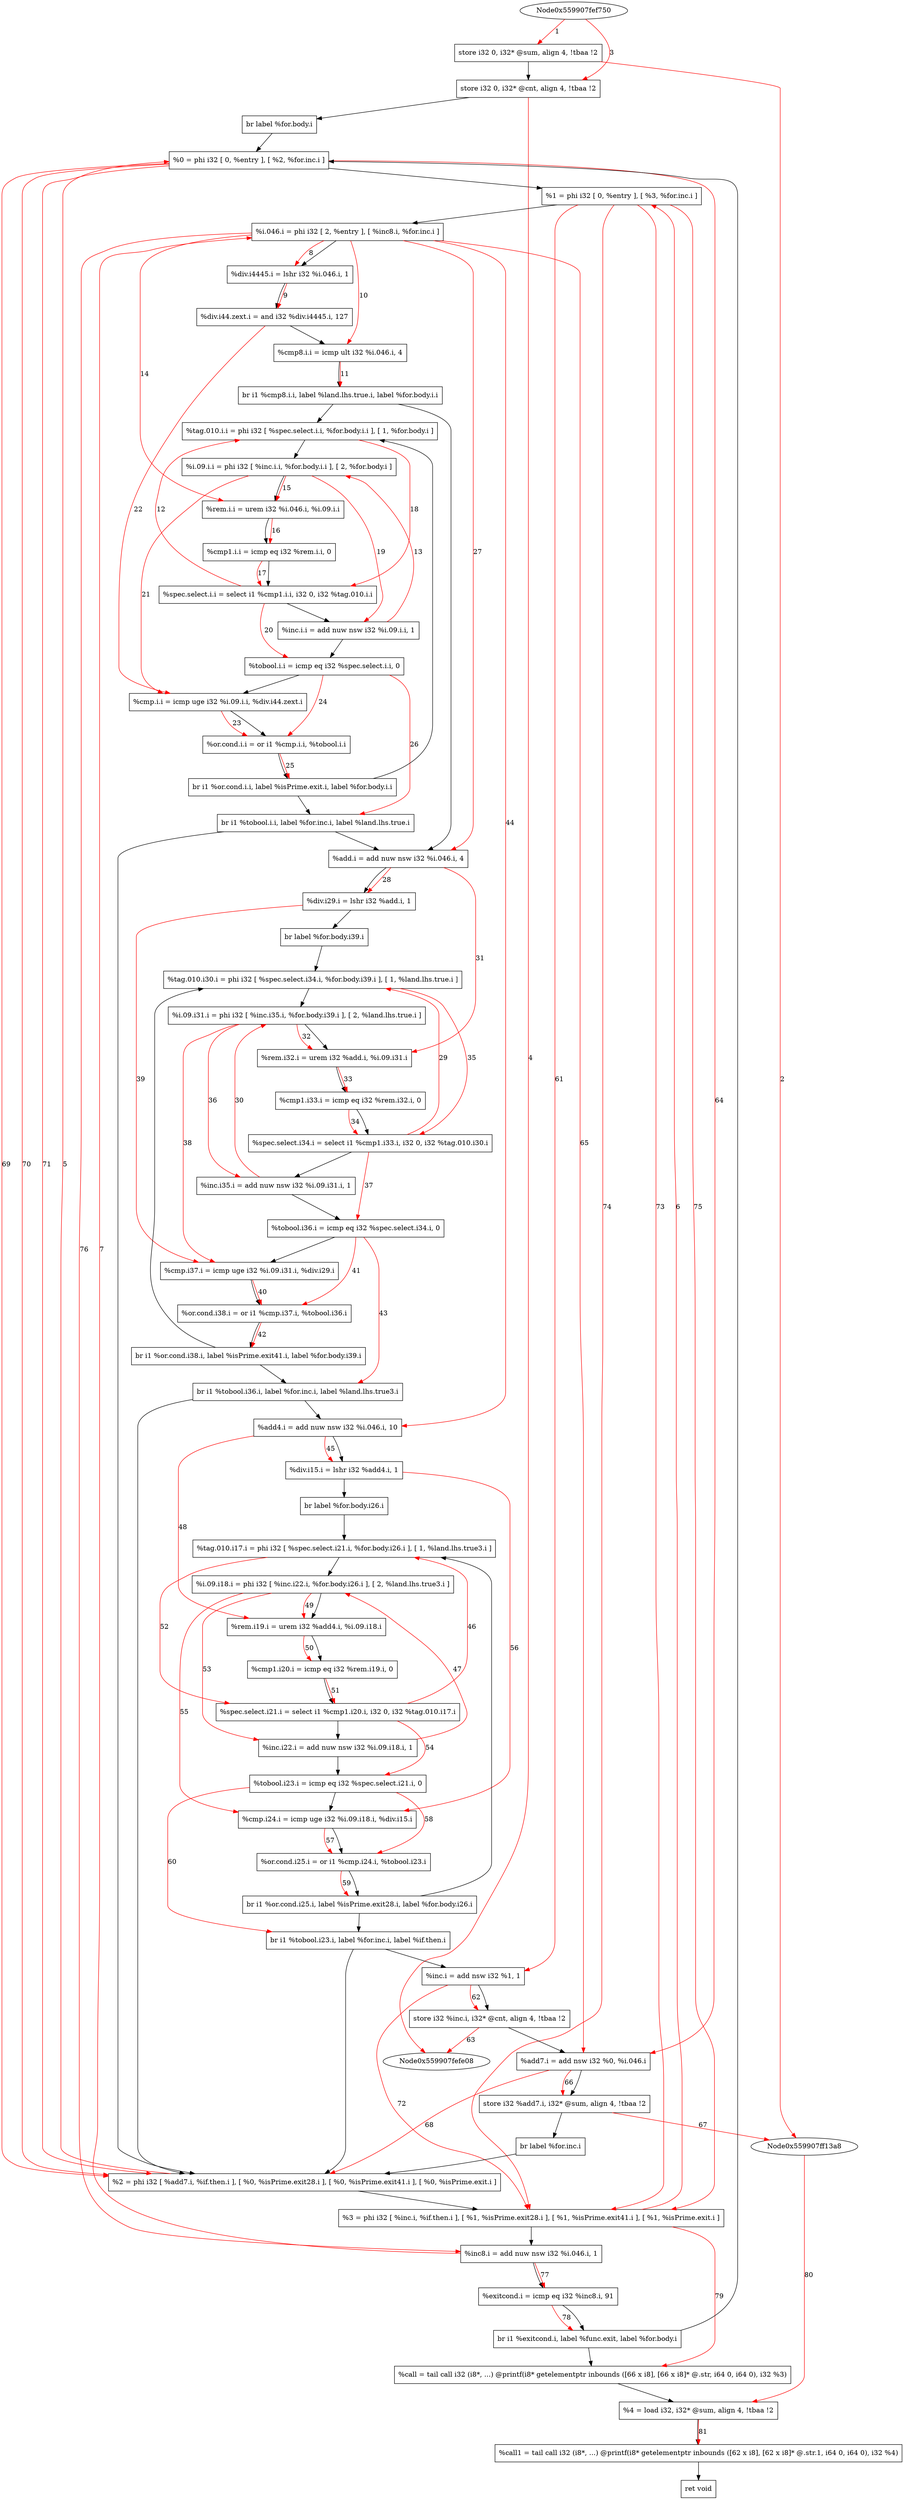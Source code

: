 digraph "CDFG for'main' function" {
	Node0x559907ff7ed0[shape=record, label="  store i32 0, i32* @sum, align 4, !tbaa !2"]
	Node0x559907ff7f50[shape=record, label="  store i32 0, i32* @cnt, align 4, !tbaa !2"]
	Node0x559907ff2f08[shape=record, label="  br label %for.body.i"]
	Node0x559907ff8118[shape=record, label="  %0 = phi i32 [ 0, %entry ], [ %2, %for.inc.i ]"]
	Node0x559907ff8248[shape=record, label="  %1 = phi i32 [ 0, %entry ], [ %3, %for.inc.i ]"]
	Node0x559907ff8398[shape=record, label="  %i.046.i = phi i32 [ 2, %entry ], [ %inc8.i, %for.inc.i ]"]
	Node0x559907ff8480[shape=record, label="  %div.i4445.i = lshr i32 %i.046.i, 1"]
	Node0x559907ff8520[shape=record, label="  %div.i44.zext.i = and i32 %div.i4445.i, 127"]
	Node0x559907ff85c0[shape=record, label="  %cmp8.i.i = icmp ult i32 %i.046.i, 4"]
	Node0x559907ff8838[shape=record, label="  br i1 %cmp8.i.i, label %land.lhs.true.i, label %for.body.i.i"]
	Node0x559907ff88e8[shape=record, label="  %tag.010.i.i = phi i32 [ %spec.select.i.i, %for.body.i.i ], [ 1, %for.body.i ]"]
	Node0x559907ff8a68[shape=record, label="  %i.09.i.i = phi i32 [ %inc.i.i, %for.body.i.i ], [ 2, %for.body.i ]"]
	Node0x559907ff8b60[shape=record, label="  %rem.i.i = urem i32 %i.046.i, %i.09.i.i"]
	Node0x559907ff8bf0[shape=record, label="  %cmp1.i.i = icmp eq i32 %rem.i.i, 0"]
	Node0x559907ff8e48[shape=record, label="  %spec.select.i.i = select i1 %cmp1.i.i, i32 0, i32 %tag.010.i.i"]
	Node0x559907ff8ec0[shape=record, label="  %inc.i.i = add nuw nsw i32 %i.09.i.i, 1"]
	Node0x559907ff8f30[shape=record, label="  %tobool.i.i = icmp eq i32 %spec.select.i.i, 0"]
	Node0x559907ff8fa0[shape=record, label="  %cmp.i.i = icmp uge i32 %i.09.i.i, %div.i44.zext.i"]
	Node0x559907ff9030[shape=record, label="  %or.cond.i.i = or i1 %cmp.i.i, %tobool.i.i"]
	Node0x559907ff9138[shape=record, label="  br i1 %or.cond.i.i, label %isPrime.exit.i, label %for.body.i.i"]
	Node0x559907ff91f8[shape=record, label="  br i1 %tobool.i.i, label %for.inc.i, label %land.lhs.true.i"]
	Node0x559907ff9270[shape=record, label="  %add.i = add nuw nsw i32 %i.046.i, 4"]
	Node0x559907ff4000[shape=record, label="  %div.i29.i = lshr i32 %add.i, 1"]
	Node0x559907ff8a18[shape=record, label="  br label %for.body.i39.i"]
	Node0x559907ff4178[shape=record, label="  %tag.010.i30.i = phi i32 [ %spec.select.i34.i, %for.body.i39.i ], [ 1, %land.lhs.true.i ]"]
	Node0x559907ff42a8[shape=record, label="  %i.09.i31.i = phi i32 [ %inc.i35.i, %for.body.i39.i ], [ 2, %land.lhs.true.i ]"]
	Node0x559907ff4370[shape=record, label="  %rem.i32.i = urem i32 %add.i, %i.09.i31.i"]
	Node0x559907ff4730[shape=record, label="  %cmp1.i33.i = icmp eq i32 %rem.i32.i, 0"]
	Node0x559907ffa328[shape=record, label="  %spec.select.i34.i = select i1 %cmp1.i33.i, i32 0, i32 %tag.010.i30.i"]
	Node0x559907ffa3a0[shape=record, label="  %inc.i35.i = add nuw nsw i32 %i.09.i31.i, 1"]
	Node0x559907ffa410[shape=record, label="  %tobool.i36.i = icmp eq i32 %spec.select.i34.i, 0"]
	Node0x559907ffa480[shape=record, label="  %cmp.i37.i = icmp uge i32 %i.09.i31.i, %div.i29.i"]
	Node0x559907ffa4f0[shape=record, label="  %or.cond.i38.i = or i1 %cmp.i37.i, %tobool.i36.i"]
	Node0x559907ffa658[shape=record, label="  br i1 %or.cond.i38.i, label %isPrime.exit41.i, label %for.body.i39.i"]
	Node0x559907ffa798[shape=record, label="  br i1 %tobool.i36.i, label %for.inc.i, label %land.lhs.true3.i"]
	Node0x559907ffa810[shape=record, label="  %add4.i = add nuw nsw i32 %i.046.i, 10"]
	Node0x559907ffa880[shape=record, label="  %div.i15.i = lshr i32 %add4.i, 1"]
	Node0x559907ff86c8[shape=record, label="  br label %for.body.i26.i"]
	Node0x559907ffa9f8[shape=record, label="  %tag.010.i17.i = phi i32 [ %spec.select.i21.i, %for.body.i26.i ], [ 1, %land.lhs.true3.i ]"]
	Node0x559907ffab88[shape=record, label="  %i.09.i18.i = phi i32 [ %inc.i22.i, %for.body.i26.i ], [ 2, %land.lhs.true3.i ]"]
	Node0x559907ffac50[shape=record, label="  %rem.i19.i = urem i32 %add4.i, %i.09.i18.i"]
	Node0x559907ffacc0[shape=record, label="  %cmp1.i20.i = icmp eq i32 %rem.i19.i, 0"]
	Node0x559907ffada8[shape=record, label="  %spec.select.i21.i = select i1 %cmp1.i20.i, i32 0, i32 %tag.010.i17.i"]
	Node0x559907ffae20[shape=record, label="  %inc.i22.i = add nuw nsw i32 %i.09.i18.i, 1"]
	Node0x559907ffae90[shape=record, label="  %tobool.i23.i = icmp eq i32 %spec.select.i21.i, 0"]
	Node0x559907ffaf00[shape=record, label="  %cmp.i24.i = icmp uge i32 %i.09.i18.i, %div.i15.i"]
	Node0x559907ffaf70[shape=record, label="  %or.cond.i25.i = or i1 %cmp.i24.i, %tobool.i23.i"]
	Node0x559907ffb0d8[shape=record, label="  br i1 %or.cond.i25.i, label %isPrime.exit28.i, label %for.body.i26.i"]
	Node0x559907ffb1b8[shape=record, label="  br i1 %tobool.i23.i, label %for.inc.i, label %if.then.i"]
	Node0x559907ffb230[shape=record, label="  %inc.i = add nsw i32 %1, 1"]
	Node0x559907ffb2a0[shape=record, label="  store i32 %inc.i, i32* @cnt, align 4, !tbaa !2"]
	Node0x559907ffb320[shape=record, label="  %add7.i = add nsw i32 %0, %i.046.i"]
	Node0x559907ffb9d0[shape=record, label="  store i32 %add7.i, i32* @sum, align 4, !tbaa !2"]
	Node0x559907ffaad8[shape=record, label="  br label %for.inc.i"]
	Node0x559907ffba58[shape=record, label="  %2 = phi i32 [ %add7.i, %if.then.i ], [ %0, %isPrime.exit28.i ], [ %0, %isPrime.exit41.i ], [ %0, %isPrime.exit.i ]"]
	Node0x559907ffbb38[shape=record, label="  %3 = phi i32 [ %inc.i, %if.then.i ], [ %1, %isPrime.exit28.i ], [ %1, %isPrime.exit41.i ], [ %1, %isPrime.exit.i ]"]
	Node0x559907ffbc40[shape=record, label="  %inc8.i = add nuw nsw i32 %i.046.i, 1"]
	Node0x559907ffbcb0[shape=record, label="  %exitcond.i = icmp eq i32 %inc8.i, 91"]
	Node0x559907ffbd88[shape=record, label="  br i1 %exitcond.i, label %func.exit, label %for.body.i"]
	Node0x559907ffc138[shape=record, label="  %call = tail call i32 (i8*, ...) @printf(i8* getelementptr inbounds ([66 x i8], [66 x i8]* @.str, i64 0, i64 0), i32 %3)"]
	Node0x559907ff2548[shape=record, label="  %4 = load i32, i32* @sum, align 4, !tbaa !2"]
	Node0x559907ffc338[shape=record, label="  %call1 = tail call i32 (i8*, ...) @printf(i8* getelementptr inbounds ([62 x i8], [62 x i8]* @.str.1, i64 0, i64 0), i32 %4)"]
	Node0x559907ff8200[shape=record, label="  ret void"]
	Node0x559907ff7ed0 -> Node0x559907ff7f50
	Node0x559907ff7f50 -> Node0x559907ff2f08
	Node0x559907ff2f08 -> Node0x559907ff8118
	Node0x559907ff8118 -> Node0x559907ff8248
	Node0x559907ff8248 -> Node0x559907ff8398
	Node0x559907ff8398 -> Node0x559907ff8480
	Node0x559907ff8480 -> Node0x559907ff8520
	Node0x559907ff8520 -> Node0x559907ff85c0
	Node0x559907ff85c0 -> Node0x559907ff8838
	Node0x559907ff8838 -> Node0x559907ff9270
	Node0x559907ff8838 -> Node0x559907ff88e8
	Node0x559907ff88e8 -> Node0x559907ff8a68
	Node0x559907ff8a68 -> Node0x559907ff8b60
	Node0x559907ff8b60 -> Node0x559907ff8bf0
	Node0x559907ff8bf0 -> Node0x559907ff8e48
	Node0x559907ff8e48 -> Node0x559907ff8ec0
	Node0x559907ff8ec0 -> Node0x559907ff8f30
	Node0x559907ff8f30 -> Node0x559907ff8fa0
	Node0x559907ff8fa0 -> Node0x559907ff9030
	Node0x559907ff9030 -> Node0x559907ff9138
	Node0x559907ff9138 -> Node0x559907ff91f8
	Node0x559907ff9138 -> Node0x559907ff88e8
	Node0x559907ff91f8 -> Node0x559907ffba58
	Node0x559907ff91f8 -> Node0x559907ff9270
	Node0x559907ff9270 -> Node0x559907ff4000
	Node0x559907ff4000 -> Node0x559907ff8a18
	Node0x559907ff8a18 -> Node0x559907ff4178
	Node0x559907ff4178 -> Node0x559907ff42a8
	Node0x559907ff42a8 -> Node0x559907ff4370
	Node0x559907ff4370 -> Node0x559907ff4730
	Node0x559907ff4730 -> Node0x559907ffa328
	Node0x559907ffa328 -> Node0x559907ffa3a0
	Node0x559907ffa3a0 -> Node0x559907ffa410
	Node0x559907ffa410 -> Node0x559907ffa480
	Node0x559907ffa480 -> Node0x559907ffa4f0
	Node0x559907ffa4f0 -> Node0x559907ffa658
	Node0x559907ffa658 -> Node0x559907ffa798
	Node0x559907ffa658 -> Node0x559907ff4178
	Node0x559907ffa798 -> Node0x559907ffba58
	Node0x559907ffa798 -> Node0x559907ffa810
	Node0x559907ffa810 -> Node0x559907ffa880
	Node0x559907ffa880 -> Node0x559907ff86c8
	Node0x559907ff86c8 -> Node0x559907ffa9f8
	Node0x559907ffa9f8 -> Node0x559907ffab88
	Node0x559907ffab88 -> Node0x559907ffac50
	Node0x559907ffac50 -> Node0x559907ffacc0
	Node0x559907ffacc0 -> Node0x559907ffada8
	Node0x559907ffada8 -> Node0x559907ffae20
	Node0x559907ffae20 -> Node0x559907ffae90
	Node0x559907ffae90 -> Node0x559907ffaf00
	Node0x559907ffaf00 -> Node0x559907ffaf70
	Node0x559907ffaf70 -> Node0x559907ffb0d8
	Node0x559907ffb0d8 -> Node0x559907ffb1b8
	Node0x559907ffb0d8 -> Node0x559907ffa9f8
	Node0x559907ffb1b8 -> Node0x559907ffba58
	Node0x559907ffb1b8 -> Node0x559907ffb230
	Node0x559907ffb230 -> Node0x559907ffb2a0
	Node0x559907ffb2a0 -> Node0x559907ffb320
	Node0x559907ffb320 -> Node0x559907ffb9d0
	Node0x559907ffb9d0 -> Node0x559907ffaad8
	Node0x559907ffaad8 -> Node0x559907ffba58
	Node0x559907ffba58 -> Node0x559907ffbb38
	Node0x559907ffbb38 -> Node0x559907ffbc40
	Node0x559907ffbc40 -> Node0x559907ffbcb0
	Node0x559907ffbcb0 -> Node0x559907ffbd88
	Node0x559907ffbd88 -> Node0x559907ffc138
	Node0x559907ffbd88 -> Node0x559907ff8118
	Node0x559907ffc138 -> Node0x559907ff2548
	Node0x559907ff2548 -> Node0x559907ffc338
	Node0x559907ffc338 -> Node0x559907ff8200
edge [color=red]
	Node0x559907fef750 -> Node0x559907ff7ed0[label="1"]
	Node0x559907ff7ed0 -> Node0x559907ff13a8[label="2"]
	Node0x559907fef750 -> Node0x559907ff7f50[label="3"]
	Node0x559907ff7f50 -> Node0x559907fefe08[label="4"]
	Node0x559907ffba58 -> Node0x559907ff8118[label="5"]
	Node0x559907ffbb38 -> Node0x559907ff8248[label="6"]
	Node0x559907ffbc40 -> Node0x559907ff8398[label="7"]
	Node0x559907ff8398 -> Node0x559907ff8480[label="8"]
	Node0x559907ff8480 -> Node0x559907ff8520[label="9"]
	Node0x559907ff8398 -> Node0x559907ff85c0[label="10"]
	Node0x559907ff85c0 -> Node0x559907ff8838[label="11"]
	Node0x559907ff8e48 -> Node0x559907ff88e8[label="12"]
	Node0x559907ff8ec0 -> Node0x559907ff8a68[label="13"]
	Node0x559907ff8398 -> Node0x559907ff8b60[label="14"]
	Node0x559907ff8a68 -> Node0x559907ff8b60[label="15"]
	Node0x559907ff8b60 -> Node0x559907ff8bf0[label="16"]
	Node0x559907ff8bf0 -> Node0x559907ff8e48[label="17"]
	Node0x559907ff88e8 -> Node0x559907ff8e48[label="18"]
	Node0x559907ff8a68 -> Node0x559907ff8ec0[label="19"]
	Node0x559907ff8e48 -> Node0x559907ff8f30[label="20"]
	Node0x559907ff8a68 -> Node0x559907ff8fa0[label="21"]
	Node0x559907ff8520 -> Node0x559907ff8fa0[label="22"]
	Node0x559907ff8fa0 -> Node0x559907ff9030[label="23"]
	Node0x559907ff8f30 -> Node0x559907ff9030[label="24"]
	Node0x559907ff9030 -> Node0x559907ff9138[label="25"]
	Node0x559907ff8f30 -> Node0x559907ff91f8[label="26"]
	Node0x559907ff8398 -> Node0x559907ff9270[label="27"]
	Node0x559907ff9270 -> Node0x559907ff4000[label="28"]
	Node0x559907ffa328 -> Node0x559907ff4178[label="29"]
	Node0x559907ffa3a0 -> Node0x559907ff42a8[label="30"]
	Node0x559907ff9270 -> Node0x559907ff4370[label="31"]
	Node0x559907ff42a8 -> Node0x559907ff4370[label="32"]
	Node0x559907ff4370 -> Node0x559907ff4730[label="33"]
	Node0x559907ff4730 -> Node0x559907ffa328[label="34"]
	Node0x559907ff4178 -> Node0x559907ffa328[label="35"]
	Node0x559907ff42a8 -> Node0x559907ffa3a0[label="36"]
	Node0x559907ffa328 -> Node0x559907ffa410[label="37"]
	Node0x559907ff42a8 -> Node0x559907ffa480[label="38"]
	Node0x559907ff4000 -> Node0x559907ffa480[label="39"]
	Node0x559907ffa480 -> Node0x559907ffa4f0[label="40"]
	Node0x559907ffa410 -> Node0x559907ffa4f0[label="41"]
	Node0x559907ffa4f0 -> Node0x559907ffa658[label="42"]
	Node0x559907ffa410 -> Node0x559907ffa798[label="43"]
	Node0x559907ff8398 -> Node0x559907ffa810[label="44"]
	Node0x559907ffa810 -> Node0x559907ffa880[label="45"]
	Node0x559907ffada8 -> Node0x559907ffa9f8[label="46"]
	Node0x559907ffae20 -> Node0x559907ffab88[label="47"]
	Node0x559907ffa810 -> Node0x559907ffac50[label="48"]
	Node0x559907ffab88 -> Node0x559907ffac50[label="49"]
	Node0x559907ffac50 -> Node0x559907ffacc0[label="50"]
	Node0x559907ffacc0 -> Node0x559907ffada8[label="51"]
	Node0x559907ffa9f8 -> Node0x559907ffada8[label="52"]
	Node0x559907ffab88 -> Node0x559907ffae20[label="53"]
	Node0x559907ffada8 -> Node0x559907ffae90[label="54"]
	Node0x559907ffab88 -> Node0x559907ffaf00[label="55"]
	Node0x559907ffa880 -> Node0x559907ffaf00[label="56"]
	Node0x559907ffaf00 -> Node0x559907ffaf70[label="57"]
	Node0x559907ffae90 -> Node0x559907ffaf70[label="58"]
	Node0x559907ffaf70 -> Node0x559907ffb0d8[label="59"]
	Node0x559907ffae90 -> Node0x559907ffb1b8[label="60"]
	Node0x559907ff8248 -> Node0x559907ffb230[label="61"]
	Node0x559907ffb230 -> Node0x559907ffb2a0[label="62"]
	Node0x559907ffb2a0 -> Node0x559907fefe08[label="63"]
	Node0x559907ff8118 -> Node0x559907ffb320[label="64"]
	Node0x559907ff8398 -> Node0x559907ffb320[label="65"]
	Node0x559907ffb320 -> Node0x559907ffb9d0[label="66"]
	Node0x559907ffb9d0 -> Node0x559907ff13a8[label="67"]
	Node0x559907ffb320 -> Node0x559907ffba58[label="68"]
	Node0x559907ff8118 -> Node0x559907ffba58[label="69"]
	Node0x559907ff8118 -> Node0x559907ffba58[label="70"]
	Node0x559907ff8118 -> Node0x559907ffba58[label="71"]
	Node0x559907ffb230 -> Node0x559907ffbb38[label="72"]
	Node0x559907ff8248 -> Node0x559907ffbb38[label="73"]
	Node0x559907ff8248 -> Node0x559907ffbb38[label="74"]
	Node0x559907ff8248 -> Node0x559907ffbb38[label="75"]
	Node0x559907ff8398 -> Node0x559907ffbc40[label="76"]
	Node0x559907ffbc40 -> Node0x559907ffbcb0[label="77"]
	Node0x559907ffbcb0 -> Node0x559907ffbd88[label="78"]
	Node0x559907ffbb38 -> Node0x559907ffc138[label="79"]
	Node0x559907ff13a8 -> Node0x559907ff2548[label="80"]
	Node0x559907ff2548 -> Node0x559907ffc338[label="81"]
}
